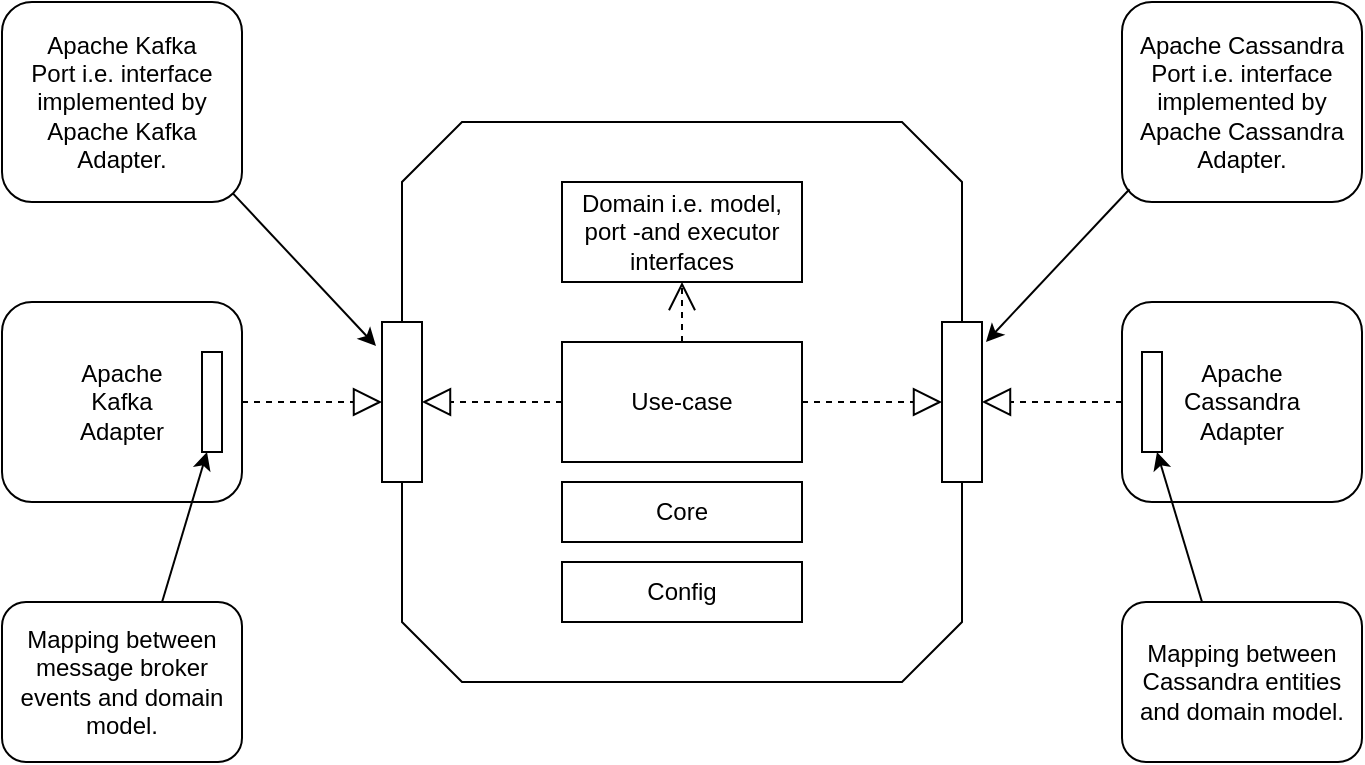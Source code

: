 <mxfile version="27.0.5">
  <diagram name="Page-1" id="5cKjQfaWxu4M1fZnB9D6">
    <mxGraphModel dx="1424" dy="770" grid="1" gridSize="10" guides="1" tooltips="1" connect="1" arrows="1" fold="1" page="1" pageScale="1" pageWidth="850" pageHeight="1100" math="0" shadow="0">
      <root>
        <mxCell id="0" />
        <mxCell id="1" parent="0" />
        <mxCell id="pyAssOhsW1V1CbU0fwzd-3" value="" style="whiteSpace=wrap;html=1;shape=mxgraph.basic.octagon2;align=center;verticalAlign=middle;dx=15;" parent="1" vertex="1">
          <mxGeometry x="280" y="280" width="280" height="280" as="geometry" />
        </mxCell>
        <mxCell id="pyAssOhsW1V1CbU0fwzd-4" value="Config" style="rounded=0;whiteSpace=wrap;html=1;" parent="1" vertex="1">
          <mxGeometry x="360" y="500" width="120" height="30" as="geometry" />
        </mxCell>
        <mxCell id="pyAssOhsW1V1CbU0fwzd-5" value="Core" style="rounded=0;whiteSpace=wrap;html=1;" parent="1" vertex="1">
          <mxGeometry x="360" y="460" width="120" height="30" as="geometry" />
        </mxCell>
        <mxCell id="pyAssOhsW1V1CbU0fwzd-6" value="Use-case" style="rounded=0;whiteSpace=wrap;html=1;" parent="1" vertex="1">
          <mxGeometry x="360" y="390" width="120" height="60" as="geometry" />
        </mxCell>
        <mxCell id="pyAssOhsW1V1CbU0fwzd-7" value="Domain i.e. model, p&lt;span style=&quot;background-color: transparent; color: light-dark(rgb(0, 0, 0), rgb(255, 255, 255));&quot;&gt;ort -and executor interfaces&lt;/span&gt;" style="rounded=0;whiteSpace=wrap;html=1;" parent="1" vertex="1">
          <mxGeometry x="360" y="310" width="120" height="50" as="geometry" />
        </mxCell>
        <mxCell id="pyAssOhsW1V1CbU0fwzd-2" value="" style="endArrow=block;dashed=1;endFill=0;endSize=12;html=1;rounded=0;entryX=0;entryY=0.5;entryDx=0;entryDy=0;" parent="1" source="pyAssOhsW1V1CbU0fwzd-13" target="pyAssOhsW1V1CbU0fwzd-8" edge="1">
          <mxGeometry width="160" relative="1" as="geometry">
            <mxPoint x="240" y="430" as="sourcePoint" />
            <mxPoint x="210" y="480" as="targetPoint" />
          </mxGeometry>
        </mxCell>
        <mxCell id="pyAssOhsW1V1CbU0fwzd-8" value="" style="rounded=0;whiteSpace=wrap;html=1;" parent="1" vertex="1">
          <mxGeometry x="270" y="380" width="20" height="80" as="geometry" />
        </mxCell>
        <mxCell id="pyAssOhsW1V1CbU0fwzd-10" value="" style="endArrow=block;dashed=1;endFill=0;endSize=12;html=1;rounded=0;entryX=1;entryY=0.5;entryDx=0;entryDy=0;exitX=0;exitY=0.5;exitDx=0;exitDy=0;" parent="1" source="pyAssOhsW1V1CbU0fwzd-14" target="pyAssOhsW1V1CbU0fwzd-11" edge="1">
          <mxGeometry width="160" relative="1" as="geometry">
            <mxPoint x="600" y="430" as="sourcePoint" />
            <mxPoint x="400" y="480" as="targetPoint" />
          </mxGeometry>
        </mxCell>
        <mxCell id="pyAssOhsW1V1CbU0fwzd-11" value="" style="rounded=0;whiteSpace=wrap;html=1;" parent="1" vertex="1">
          <mxGeometry x="550" y="380" width="20" height="80" as="geometry" />
        </mxCell>
        <mxCell id="pyAssOhsW1V1CbU0fwzd-13" value="&lt;div&gt;Apache&lt;/div&gt;&lt;div&gt;Kafka&lt;/div&gt;&lt;div&gt;&lt;div&gt;Adapter&lt;/div&gt;&lt;/div&gt;" style="rounded=1;whiteSpace=wrap;html=1;" parent="1" vertex="1">
          <mxGeometry x="80" y="370" width="120" height="100" as="geometry" />
        </mxCell>
        <mxCell id="pyAssOhsW1V1CbU0fwzd-14" value="Apache&lt;div&gt;Cassandra&lt;div&gt;Adapter&lt;/div&gt;&lt;/div&gt;" style="rounded=1;whiteSpace=wrap;html=1;align=center;" parent="1" vertex="1">
          <mxGeometry x="640" y="370" width="120" height="100" as="geometry" />
        </mxCell>
        <mxCell id="pyAssOhsW1V1CbU0fwzd-24" value="" style="endArrow=open;endSize=12;dashed=1;html=1;rounded=0;entryX=0.5;entryY=1;entryDx=0;entryDy=0;" parent="1" target="pyAssOhsW1V1CbU0fwzd-7" edge="1">
          <mxGeometry width="160" relative="1" as="geometry">
            <mxPoint x="420" y="390" as="sourcePoint" />
            <mxPoint x="430" y="460" as="targetPoint" />
          </mxGeometry>
        </mxCell>
        <mxCell id="pyAssOhsW1V1CbU0fwzd-32" value="Apache Kafka&lt;div&gt;Port i.e. interface&lt;/div&gt;&lt;div&gt;implemented by&lt;/div&gt;&lt;div&gt;Apache Kafka&lt;/div&gt;&lt;div&gt;Adapter.&lt;/div&gt;" style="rounded=1;whiteSpace=wrap;html=1;" parent="1" vertex="1">
          <mxGeometry x="80" y="220" width="120" height="100" as="geometry" />
        </mxCell>
        <mxCell id="pyAssOhsW1V1CbU0fwzd-34" value="Apache Cassandra&lt;div&gt;Port i.e. interface&lt;/div&gt;&lt;div&gt;implemented by&lt;/div&gt;&lt;div&gt;Apache&amp;nbsp;&lt;span style=&quot;background-color: transparent; color: light-dark(rgb(0, 0, 0), rgb(255, 255, 255));&quot;&gt;Cassandra&lt;/span&gt;&lt;/div&gt;&lt;div&gt;Adapter.&lt;/div&gt;" style="rounded=1;whiteSpace=wrap;html=1;" parent="1" vertex="1">
          <mxGeometry x="640" y="220" width="120" height="100" as="geometry" />
        </mxCell>
        <mxCell id="8KqJqRGhJ7fPtyRRQ90N-1" value="" style="rounded=0;whiteSpace=wrap;html=1;" parent="1" vertex="1">
          <mxGeometry x="650" y="395" width="10" height="50" as="geometry" />
        </mxCell>
        <mxCell id="8KqJqRGhJ7fPtyRRQ90N-2" value="" style="rounded=0;whiteSpace=wrap;html=1;" parent="1" vertex="1">
          <mxGeometry x="180" y="395" width="10" height="50" as="geometry" />
        </mxCell>
        <mxCell id="8KqJqRGhJ7fPtyRRQ90N-3" value="Mapping between message broker events and domain model." style="rounded=1;whiteSpace=wrap;html=1;" parent="1" vertex="1">
          <mxGeometry x="80" y="520" width="120" height="80" as="geometry" />
        </mxCell>
        <mxCell id="8KqJqRGhJ7fPtyRRQ90N-4" value="" style="endArrow=classic;html=1;rounded=0;exitX=0.667;exitY=0;exitDx=0;exitDy=0;entryX=0.25;entryY=1;entryDx=0;entryDy=0;exitPerimeter=0;" parent="1" source="8KqJqRGhJ7fPtyRRQ90N-3" target="8KqJqRGhJ7fPtyRRQ90N-2" edge="1">
          <mxGeometry width="50" height="50" relative="1" as="geometry">
            <mxPoint x="204" y="324" as="sourcePoint" />
            <mxPoint x="276" y="399" as="targetPoint" />
          </mxGeometry>
        </mxCell>
        <mxCell id="8KqJqRGhJ7fPtyRRQ90N-5" value="Mapping between Cassandra entities and domain model." style="rounded=1;whiteSpace=wrap;html=1;" parent="1" vertex="1">
          <mxGeometry x="640" y="520" width="120" height="80" as="geometry" />
        </mxCell>
        <mxCell id="8KqJqRGhJ7fPtyRRQ90N-6" value="" style="endArrow=classic;html=1;rounded=0;entryX=0.75;entryY=1;entryDx=0;entryDy=0;" parent="1" target="8KqJqRGhJ7fPtyRRQ90N-1" edge="1">
          <mxGeometry width="50" height="50" relative="1" as="geometry">
            <mxPoint x="680" y="520" as="sourcePoint" />
            <mxPoint x="193" y="455" as="targetPoint" />
          </mxGeometry>
        </mxCell>
        <mxCell id="A3nlizhOWq-koxorLVzP-7" value="" style="endArrow=block;dashed=1;endFill=0;endSize=12;html=1;rounded=0;entryX=1;entryY=0.5;entryDx=0;entryDy=0;exitX=0;exitY=0.5;exitDx=0;exitDy=0;" parent="1" source="pyAssOhsW1V1CbU0fwzd-6" target="pyAssOhsW1V1CbU0fwzd-8" edge="1">
          <mxGeometry width="160" relative="1" as="geometry">
            <mxPoint x="210" y="430" as="sourcePoint" />
            <mxPoint x="280" y="430" as="targetPoint" />
          </mxGeometry>
        </mxCell>
        <mxCell id="A3nlizhOWq-koxorLVzP-8" value="" style="endArrow=block;dashed=1;endFill=0;endSize=12;html=1;rounded=0;entryX=0;entryY=0.5;entryDx=0;entryDy=0;exitX=1;exitY=0.5;exitDx=0;exitDy=0;" parent="1" source="pyAssOhsW1V1CbU0fwzd-6" target="pyAssOhsW1V1CbU0fwzd-11" edge="1">
          <mxGeometry width="160" relative="1" as="geometry">
            <mxPoint x="650" y="430" as="sourcePoint" />
            <mxPoint x="580" y="430" as="targetPoint" />
          </mxGeometry>
        </mxCell>
        <mxCell id="A3nlizhOWq-koxorLVzP-12" value="" style="endArrow=classic;html=1;rounded=0;exitX=0.962;exitY=0.957;exitDx=0;exitDy=0;entryX=-0.15;entryY=0.15;entryDx=0;entryDy=0;entryPerimeter=0;exitPerimeter=0;" parent="1" source="pyAssOhsW1V1CbU0fwzd-32" target="pyAssOhsW1V1CbU0fwzd-8" edge="1">
          <mxGeometry width="50" height="50" relative="1" as="geometry">
            <mxPoint x="400" y="470" as="sourcePoint" />
            <mxPoint x="450" y="420" as="targetPoint" />
          </mxGeometry>
        </mxCell>
        <mxCell id="A3nlizhOWq-koxorLVzP-13" value="" style="endArrow=classic;html=1;rounded=0;exitX=0.031;exitY=0.936;exitDx=0;exitDy=0;entryX=1.1;entryY=0.125;entryDx=0;entryDy=0;entryPerimeter=0;exitPerimeter=0;" parent="1" source="pyAssOhsW1V1CbU0fwzd-34" target="pyAssOhsW1V1CbU0fwzd-11" edge="1">
          <mxGeometry width="50" height="50" relative="1" as="geometry">
            <mxPoint x="620" y="310" as="sourcePoint" />
            <mxPoint x="610" y="370" as="targetPoint" />
          </mxGeometry>
        </mxCell>
      </root>
    </mxGraphModel>
  </diagram>
</mxfile>
